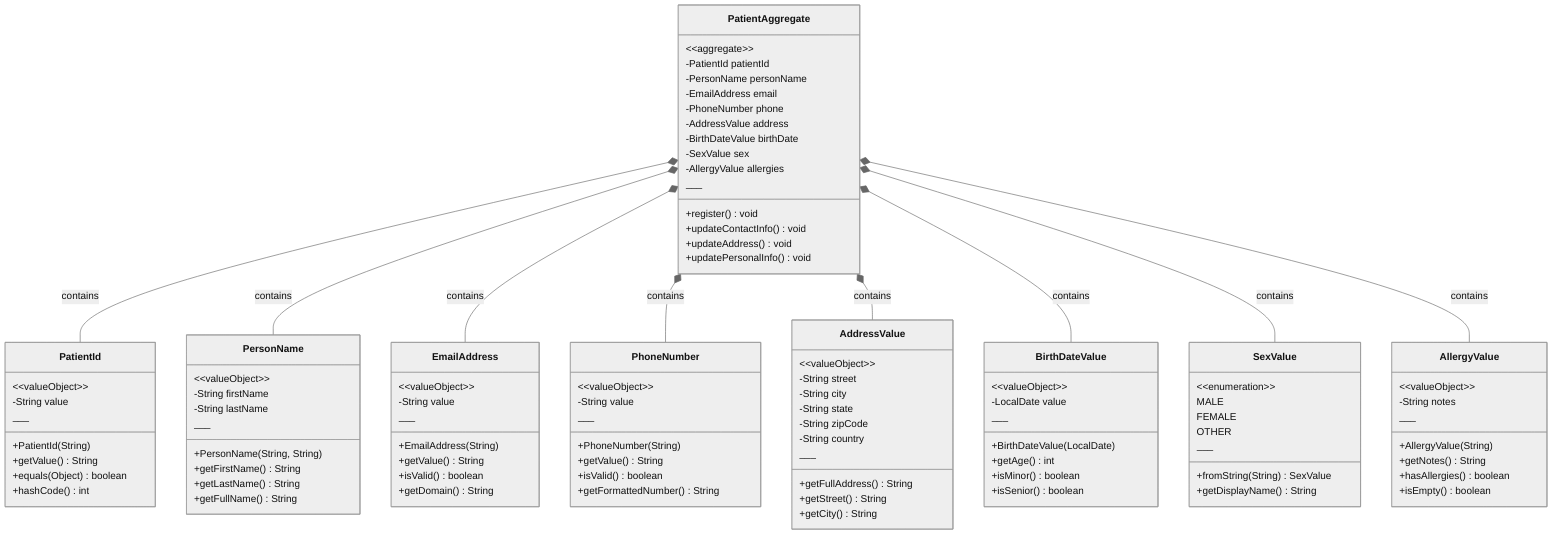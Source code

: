 %%{init: {'theme':'neutral'}}%%
classDiagram
    class PatientAggregate {
        &lt;&lt;aggregate&gt;&gt;
        -PatientId patientId
        -PersonName personName
        -EmailAddress email
        -PhoneNumber phone
        -AddressValue address
        -BirthDateValue birthDate
        -SexValue sex
        -AllergyValue allergies
        ___
        +register() void
        +updateContactInfo() void
        +updateAddress() void
        +updatePersonalInfo() void
    }
    
    class PatientId {
        &lt;&lt;valueObject&gt;&gt;
        -String value
        ___
        +PatientId(String)
        +getValue() String
        +equals(Object) boolean
        +hashCode() int
    }
    
    class PersonName {
        &lt;&lt;valueObject&gt;&gt;
        -String firstName
        -String lastName
        ___
        +PersonName(String, String)
        +getFirstName() String
        +getLastName() String
        +getFullName() String
    }
    
    class EmailAddress {
        &lt;&lt;valueObject&gt;&gt;
        -String value
        ___
        +EmailAddress(String)
        +getValue() String
        +isValid() boolean
        +getDomain() String
    }
    
    class PhoneNumber {
        &lt;&lt;valueObject&gt;&gt;
        -String value
        ___
        +PhoneNumber(String)
        +getValue() String
        +isValid() boolean
        +getFormattedNumber() String
    }
    
    class AddressValue {
        &lt;&lt;valueObject&gt;&gt;
        -String street
        -String city
        -String state
        -String zipCode
        -String country
        ___
        +getFullAddress() String
        +getStreet() String
        +getCity() String
    }
    
    class BirthDateValue {
        &lt;&lt;valueObject&gt;&gt;
        -LocalDate value
        ___
        +BirthDateValue(LocalDate)
        +getAge() int
        +isMinor() boolean
        +isSenior() boolean
    }
    
    class SexValue {
        &lt;&lt;enumeration&gt;&gt;
        MALE
        FEMALE
        OTHER
        ___
        +fromString(String) SexValue
        +getDisplayName() String
    }
    
    class AllergyValue {
        &lt;&lt;valueObject&gt;&gt;
        -String notes
        ___
        +AllergyValue(String)
        +getNotes() String
        +hasAllergies() boolean
        +isEmpty() boolean
    }
    
    PatientAggregate *-- PatientId : contains
    PatientAggregate *-- PersonName : contains
    PatientAggregate *-- EmailAddress : contains
    PatientAggregate *-- PhoneNumber : contains
    PatientAggregate *-- AddressValue : contains
    PatientAggregate *-- BirthDateValue : contains
    PatientAggregate *-- SexValue : contains
    PatientAggregate *-- AllergyValue : contains